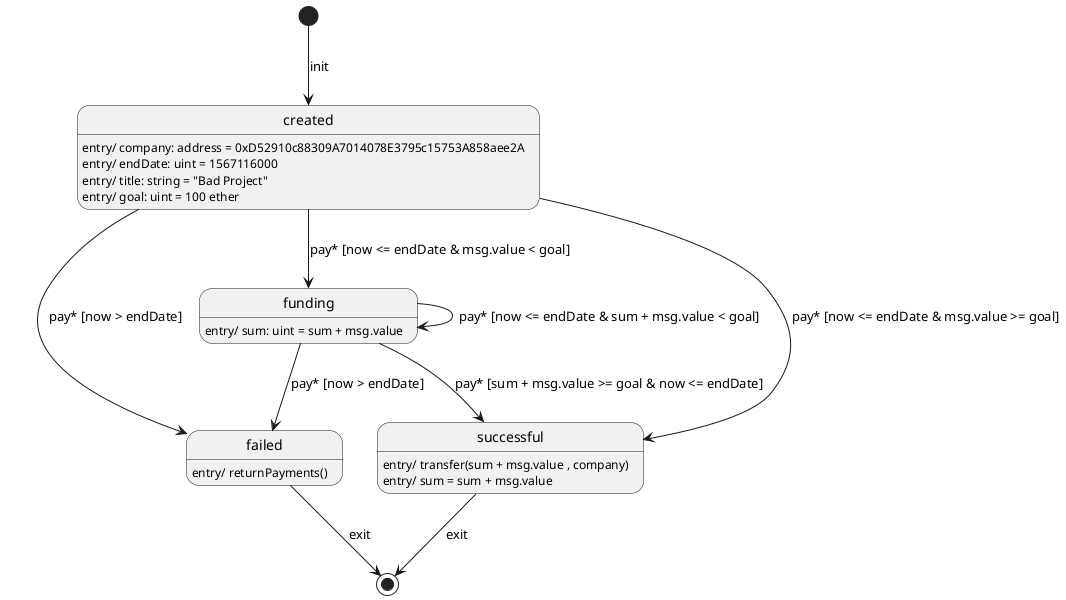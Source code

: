 @startuml CrowdfundingContract
skinparam Monochrome true
skinparam Shadowing false

[*] --> created: init
created: entry/ company: address = 0xD52910c88309A7014078E3795c15753A858aee2A
created: entry/ endDate: uint = 1567116000
created: entry/ title: string = "Bad Project"
created: entry/ goal: uint = 100 ether
funding: entry/ sum: uint = sum + msg.value
failed: entry/ returnPayments()
successful: entry/ transfer(sum + msg.value , company)
successful: entry/ sum = sum + msg.value
created --> funding: pay* [now <= endDate & msg.value < goal]
funding --> funding: pay* [now <= endDate & sum + msg.value < goal]
created --> successful: pay* [now <= endDate & msg.value >= goal]
created --> failed: pay* [now > endDate]

funding --> successful: pay* [sum + msg.value >= goal & now <= endDate]
funding --> failed: pay* [now > endDate]
failed --> [*]: exit
successful --> [*]: exit
@enduml

